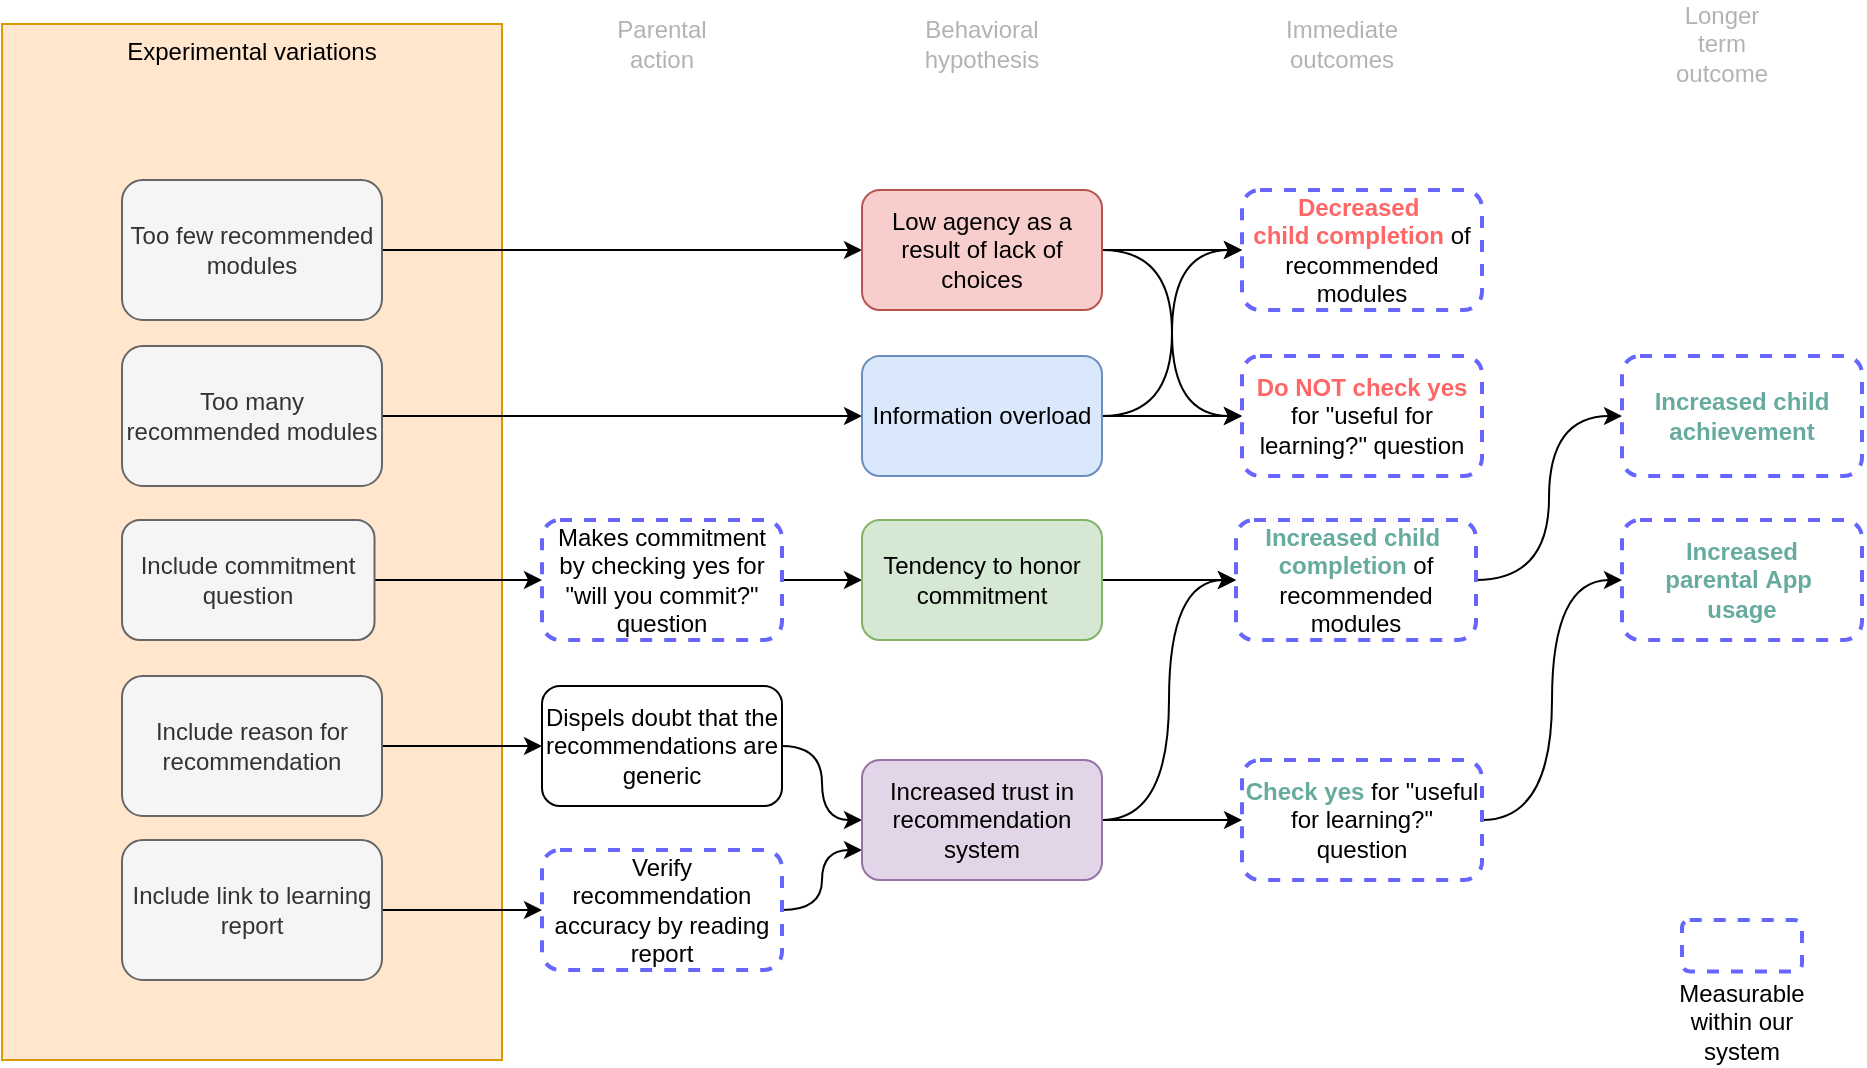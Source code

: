 <mxfile version="13.8.0" type="github">
  <diagram id="zhd-Uvh-itd-zUCHIrJH" name="Page-1">
    <mxGraphModel dx="1426" dy="1905" grid="1" gridSize="10" guides="1" tooltips="1" connect="1" arrows="1" fold="1" page="1" pageScale="1" pageWidth="827" pageHeight="1169" math="0" shadow="0">
      <root>
        <mxCell id="0" />
        <mxCell id="1" parent="0" />
        <mxCell id="zPzuGnTjDfx3dbXrWhTj-70" value="Experimental variations" style="rounded=0;whiteSpace=wrap;html=1;strokeWidth=1;verticalAlign=top;fillColor=#ffe6cc;strokeColor=#d79b00;" vertex="1" parent="1">
          <mxGeometry x="210.01" y="-748" width="249.99" height="518" as="geometry" />
        </mxCell>
        <mxCell id="zPzuGnTjDfx3dbXrWhTj-93" style="edgeStyle=none;rounded=0;orthogonalLoop=1;jettySize=auto;html=1;exitX=1;exitY=0.5;exitDx=0;exitDy=0;entryX=0;entryY=0.5;entryDx=0;entryDy=0;fontColor=#B3B3B3;" edge="1" parent="1" source="zPzuGnTjDfx3dbXrWhTj-4" target="zPzuGnTjDfx3dbXrWhTj-59">
          <mxGeometry relative="1" as="geometry" />
        </mxCell>
        <mxCell id="zPzuGnTjDfx3dbXrWhTj-4" value="Include commitment question" style="rounded=1;whiteSpace=wrap;html=1;strokeWidth=1;fillColor=#f5f5f5;strokeColor=#666666;fontColor=#333333;" vertex="1" parent="1">
          <mxGeometry x="270.01" y="-500" width="126.25" height="60" as="geometry" />
        </mxCell>
        <mxCell id="zPzuGnTjDfx3dbXrWhTj-96" style="edgeStyle=none;rounded=0;orthogonalLoop=1;jettySize=auto;html=1;exitX=1;exitY=0.5;exitDx=0;exitDy=0;entryX=0;entryY=0.5;entryDx=0;entryDy=0;fontColor=#B3B3B3;" edge="1" parent="1" source="zPzuGnTjDfx3dbXrWhTj-7" target="zPzuGnTjDfx3dbXrWhTj-50">
          <mxGeometry relative="1" as="geometry" />
        </mxCell>
        <mxCell id="zPzuGnTjDfx3dbXrWhTj-7" value="Include reason for recommendation" style="rounded=1;whiteSpace=wrap;html=1;fillColor=#f5f5f5;strokeWidth=1;strokeColor=#666666;fontColor=#333333;" vertex="1" parent="1">
          <mxGeometry x="270.005" y="-422" width="130" height="70" as="geometry" />
        </mxCell>
        <mxCell id="zPzuGnTjDfx3dbXrWhTj-87" style="edgeStyle=orthogonalEdgeStyle;rounded=0;orthogonalLoop=1;jettySize=auto;html=1;exitX=1;exitY=0.5;exitDx=0;exitDy=0;entryX=0;entryY=0.5;entryDx=0;entryDy=0;fontColor=#B3B3B3;" edge="1" parent="1" source="zPzuGnTjDfx3dbXrWhTj-9" target="zPzuGnTjDfx3dbXrWhTj-62">
          <mxGeometry relative="1" as="geometry" />
        </mxCell>
        <mxCell id="zPzuGnTjDfx3dbXrWhTj-9" value="Too few recommended modules" style="rounded=1;whiteSpace=wrap;html=1;fillColor=#f5f5f5;strokeWidth=1;strokeColor=#666666;fontColor=#333333;" vertex="1" parent="1">
          <mxGeometry x="270.005" y="-670" width="130" height="70" as="geometry" />
        </mxCell>
        <mxCell id="zPzuGnTjDfx3dbXrWhTj-97" style="edgeStyle=none;rounded=0;orthogonalLoop=1;jettySize=auto;html=1;exitX=1;exitY=0.5;exitDx=0;exitDy=0;fontColor=#B3B3B3;" edge="1" parent="1" source="zPzuGnTjDfx3dbXrWhTj-21" target="zPzuGnTjDfx3dbXrWhTj-51">
          <mxGeometry relative="1" as="geometry" />
        </mxCell>
        <mxCell id="zPzuGnTjDfx3dbXrWhTj-21" value="Include link to learning report" style="rounded=1;whiteSpace=wrap;html=1;fillColor=#f5f5f5;strokeWidth=1;strokeColor=#666666;fontColor=#333333;" vertex="1" parent="1">
          <mxGeometry x="270.005" y="-340" width="130" height="70" as="geometry" />
        </mxCell>
        <mxCell id="zPzuGnTjDfx3dbXrWhTj-92" style="rounded=0;orthogonalLoop=1;jettySize=auto;html=1;exitX=1;exitY=0.5;exitDx=0;exitDy=0;entryX=0;entryY=0.5;entryDx=0;entryDy=0;fontColor=#B3B3B3;" edge="1" parent="1" source="zPzuGnTjDfx3dbXrWhTj-46" target="zPzuGnTjDfx3dbXrWhTj-61">
          <mxGeometry relative="1" as="geometry" />
        </mxCell>
        <mxCell id="zPzuGnTjDfx3dbXrWhTj-46" value="Too many recommended modules" style="rounded=1;whiteSpace=wrap;html=1;fillColor=#f5f5f5;strokeWidth=1;strokeColor=#666666;fontColor=#333333;" vertex="1" parent="1">
          <mxGeometry x="270.005" y="-587" width="130" height="70" as="geometry" />
        </mxCell>
        <mxCell id="zPzuGnTjDfx3dbXrWhTj-101" style="edgeStyle=orthogonalEdgeStyle;curved=1;rounded=0;orthogonalLoop=1;jettySize=auto;html=1;exitX=1;exitY=0.5;exitDx=0;exitDy=0;entryX=0;entryY=0.75;entryDx=0;entryDy=0;fontColor=#B3B3B3;" edge="1" parent="1" source="zPzuGnTjDfx3dbXrWhTj-51" target="zPzuGnTjDfx3dbXrWhTj-74">
          <mxGeometry relative="1" as="geometry" />
        </mxCell>
        <mxCell id="zPzuGnTjDfx3dbXrWhTj-51" value="Verify recommendation accuracy by reading report" style="rounded=1;whiteSpace=wrap;html=1;dashed=1;strokeWidth=2;strokeColor=#6666FF;" vertex="1" parent="1">
          <mxGeometry x="480" y="-335" width="120" height="60" as="geometry" />
        </mxCell>
        <mxCell id="zPzuGnTjDfx3dbXrWhTj-53" value="" style="group" vertex="1" connectable="0" parent="1">
          <mxGeometry x="1040" y="-300" width="80" height="60" as="geometry" />
        </mxCell>
        <mxCell id="zPzuGnTjDfx3dbXrWhTj-27" value="" style="rounded=1;whiteSpace=wrap;html=1;dashed=1;strokeWidth=2;strokeColor=#6666FF;" vertex="1" parent="zPzuGnTjDfx3dbXrWhTj-53">
          <mxGeometry x="10" width="60" height="25.714" as="geometry" />
        </mxCell>
        <mxCell id="zPzuGnTjDfx3dbXrWhTj-52" value="Measurable within our system" style="text;html=1;strokeColor=none;fillColor=none;align=center;verticalAlign=middle;whiteSpace=wrap;rounded=0;dashed=1;" vertex="1" parent="zPzuGnTjDfx3dbXrWhTj-53">
          <mxGeometry y="42.857" width="80" height="17.143" as="geometry" />
        </mxCell>
        <mxCell id="zPzuGnTjDfx3dbXrWhTj-107" style="edgeStyle=orthogonalEdgeStyle;curved=1;rounded=0;orthogonalLoop=1;jettySize=auto;html=1;exitX=1;exitY=0.5;exitDx=0;exitDy=0;entryX=0;entryY=0.5;entryDx=0;entryDy=0;fontColor=#B3B3B3;" edge="1" parent="1" source="zPzuGnTjDfx3dbXrWhTj-58" target="zPzuGnTjDfx3dbXrWhTj-86">
          <mxGeometry relative="1" as="geometry" />
        </mxCell>
        <mxCell id="zPzuGnTjDfx3dbXrWhTj-58" value="&lt;b&gt;&lt;font color=&quot;#67ab9f&quot;&gt;Check yes&lt;/font&gt; &lt;/b&gt;for &quot;useful for learning?&quot; question" style="rounded=1;whiteSpace=wrap;html=1;dashed=1;strokeWidth=2;strokeColor=#6666FF;" vertex="1" parent="1">
          <mxGeometry x="830" y="-380" width="120" height="60" as="geometry" />
        </mxCell>
        <mxCell id="zPzuGnTjDfx3dbXrWhTj-94" style="edgeStyle=none;rounded=0;orthogonalLoop=1;jettySize=auto;html=1;exitX=1;exitY=0.5;exitDx=0;exitDy=0;entryX=0;entryY=0.5;entryDx=0;entryDy=0;fontColor=#B3B3B3;" edge="1" parent="1" source="zPzuGnTjDfx3dbXrWhTj-59" target="zPzuGnTjDfx3dbXrWhTj-73">
          <mxGeometry relative="1" as="geometry" />
        </mxCell>
        <mxCell id="zPzuGnTjDfx3dbXrWhTj-59" value="Makes commitment by checking yes for &quot;will you commit?&quot; question" style="rounded=1;whiteSpace=wrap;html=1;dashed=1;strokeWidth=2;strokeColor=#6666FF;fillColor=none;" vertex="1" parent="1">
          <mxGeometry x="480" y="-500" width="120" height="60" as="geometry" />
        </mxCell>
        <mxCell id="zPzuGnTjDfx3dbXrWhTj-89" style="edgeStyle=orthogonalEdgeStyle;rounded=0;orthogonalLoop=1;jettySize=auto;html=1;exitX=1;exitY=0.5;exitDx=0;exitDy=0;entryX=0;entryY=0.5;entryDx=0;entryDy=0;fontColor=#B3B3B3;" edge="1" parent="1" source="zPzuGnTjDfx3dbXrWhTj-61" target="zPzuGnTjDfx3dbXrWhTj-63">
          <mxGeometry relative="1" as="geometry" />
        </mxCell>
        <mxCell id="zPzuGnTjDfx3dbXrWhTj-91" style="edgeStyle=orthogonalEdgeStyle;rounded=0;orthogonalLoop=1;jettySize=auto;html=1;exitX=1;exitY=0.5;exitDx=0;exitDy=0;entryX=0;entryY=0.5;entryDx=0;entryDy=0;fontColor=#B3B3B3;curved=1;" edge="1" parent="1" source="zPzuGnTjDfx3dbXrWhTj-61" target="zPzuGnTjDfx3dbXrWhTj-75">
          <mxGeometry relative="1" as="geometry" />
        </mxCell>
        <mxCell id="zPzuGnTjDfx3dbXrWhTj-61" value="Information overload" style="rounded=1;whiteSpace=wrap;html=1;fillColor=#dae8fc;strokeColor=#6c8ebf;" vertex="1" parent="1">
          <mxGeometry x="640" y="-582" width="120" height="60" as="geometry" />
        </mxCell>
        <mxCell id="zPzuGnTjDfx3dbXrWhTj-88" style="edgeStyle=orthogonalEdgeStyle;rounded=0;orthogonalLoop=1;jettySize=auto;html=1;exitX=1;exitY=0.5;exitDx=0;exitDy=0;entryX=0;entryY=0.5;entryDx=0;entryDy=0;fontColor=#B3B3B3;" edge="1" parent="1" source="zPzuGnTjDfx3dbXrWhTj-62" target="zPzuGnTjDfx3dbXrWhTj-75">
          <mxGeometry relative="1" as="geometry" />
        </mxCell>
        <mxCell id="zPzuGnTjDfx3dbXrWhTj-90" style="edgeStyle=orthogonalEdgeStyle;rounded=0;orthogonalLoop=1;jettySize=auto;html=1;exitX=1;exitY=0.5;exitDx=0;exitDy=0;entryX=0;entryY=0.5;entryDx=0;entryDy=0;fontColor=#B3B3B3;curved=1;" edge="1" parent="1" source="zPzuGnTjDfx3dbXrWhTj-62" target="zPzuGnTjDfx3dbXrWhTj-63">
          <mxGeometry relative="1" as="geometry" />
        </mxCell>
        <mxCell id="zPzuGnTjDfx3dbXrWhTj-62" value="Low agency as a result of lack of choices" style="rounded=1;whiteSpace=wrap;html=1;fillColor=#f8cecc;strokeColor=#b85450;" vertex="1" parent="1">
          <mxGeometry x="640" y="-665" width="120" height="60" as="geometry" />
        </mxCell>
        <mxCell id="zPzuGnTjDfx3dbXrWhTj-63" value="&lt;b&gt;&lt;font color=&quot;#ff6666&quot;&gt;Do NOT check yes&lt;/font&gt;&lt;/b&gt; for &quot;useful for learning?&quot; question" style="rounded=1;whiteSpace=wrap;html=1;dashed=1;strokeWidth=2;strokeColor=#6666FF;" vertex="1" parent="1">
          <mxGeometry x="830" y="-582" width="120" height="60" as="geometry" />
        </mxCell>
        <mxCell id="zPzuGnTjDfx3dbXrWhTj-106" style="edgeStyle=orthogonalEdgeStyle;curved=1;rounded=0;orthogonalLoop=1;jettySize=auto;html=1;exitX=1;exitY=0.5;exitDx=0;exitDy=0;entryX=0;entryY=0.5;entryDx=0;entryDy=0;fontColor=#B3B3B3;" edge="1" parent="1" source="zPzuGnTjDfx3dbXrWhTj-68" target="zPzuGnTjDfx3dbXrWhTj-72">
          <mxGeometry relative="1" as="geometry" />
        </mxCell>
        <mxCell id="zPzuGnTjDfx3dbXrWhTj-68" value="&lt;font color=&quot;#67ab9f&quot;&gt;&lt;b&gt;Increased&lt;/b&gt;&amp;nbsp;&lt;b&gt;child&amp;nbsp;&lt;br&gt;completion&lt;/b&gt;&lt;/font&gt;&amp;nbsp;of recommended modules" style="rounded=1;whiteSpace=wrap;html=1;dashed=1;strokeWidth=2;strokeColor=#6666FF;" vertex="1" parent="1">
          <mxGeometry x="827" y="-500" width="120" height="60" as="geometry" />
        </mxCell>
        <mxCell id="zPzuGnTjDfx3dbXrWhTj-72" value="&lt;font color=&quot;#67ab9f&quot;&gt;&lt;b&gt;Increased child achievement&lt;/b&gt;&lt;/font&gt;" style="rounded=1;whiteSpace=wrap;html=1;dashed=1;strokeWidth=2;strokeColor=#6666FF;" vertex="1" parent="1">
          <mxGeometry x="1020" y="-582" width="120" height="60" as="geometry" />
        </mxCell>
        <mxCell id="zPzuGnTjDfx3dbXrWhTj-104" style="edgeStyle=orthogonalEdgeStyle;curved=1;rounded=0;orthogonalLoop=1;jettySize=auto;html=1;exitX=1;exitY=0.5;exitDx=0;exitDy=0;entryX=0;entryY=0.5;entryDx=0;entryDy=0;fontColor=#B3B3B3;" edge="1" parent="1" source="zPzuGnTjDfx3dbXrWhTj-73" target="zPzuGnTjDfx3dbXrWhTj-68">
          <mxGeometry relative="1" as="geometry" />
        </mxCell>
        <mxCell id="zPzuGnTjDfx3dbXrWhTj-73" value="Tendency to honor commitment" style="rounded=1;whiteSpace=wrap;html=1;fillColor=#d5e8d4;strokeColor=#82b366;" vertex="1" parent="1">
          <mxGeometry x="640" y="-500" width="120" height="60" as="geometry" />
        </mxCell>
        <mxCell id="zPzuGnTjDfx3dbXrWhTj-100" style="edgeStyle=orthogonalEdgeStyle;curved=1;rounded=0;orthogonalLoop=1;jettySize=auto;html=1;exitX=1;exitY=0.5;exitDx=0;exitDy=0;entryX=0;entryY=0.5;entryDx=0;entryDy=0;fontColor=#B3B3B3;" edge="1" parent="1" source="zPzuGnTjDfx3dbXrWhTj-50" target="zPzuGnTjDfx3dbXrWhTj-74">
          <mxGeometry relative="1" as="geometry" />
        </mxCell>
        <mxCell id="zPzuGnTjDfx3dbXrWhTj-50" value="Dispels doubt that the recommendations are generic" style="rounded=1;whiteSpace=wrap;html=1;" vertex="1" parent="1">
          <mxGeometry x="480" y="-417" width="120" height="60" as="geometry" />
        </mxCell>
        <mxCell id="zPzuGnTjDfx3dbXrWhTj-102" style="edgeStyle=orthogonalEdgeStyle;curved=1;rounded=0;orthogonalLoop=1;jettySize=auto;html=1;exitX=1;exitY=0.5;exitDx=0;exitDy=0;entryX=0;entryY=0.5;entryDx=0;entryDy=0;fontColor=#B3B3B3;" edge="1" parent="1" source="zPzuGnTjDfx3dbXrWhTj-74" target="zPzuGnTjDfx3dbXrWhTj-68">
          <mxGeometry relative="1" as="geometry" />
        </mxCell>
        <mxCell id="zPzuGnTjDfx3dbXrWhTj-103" style="edgeStyle=orthogonalEdgeStyle;curved=1;rounded=0;orthogonalLoop=1;jettySize=auto;html=1;exitX=1;exitY=0.5;exitDx=0;exitDy=0;entryX=0;entryY=0.5;entryDx=0;entryDy=0;fontColor=#B3B3B3;" edge="1" parent="1" source="zPzuGnTjDfx3dbXrWhTj-74" target="zPzuGnTjDfx3dbXrWhTj-58">
          <mxGeometry relative="1" as="geometry" />
        </mxCell>
        <mxCell id="zPzuGnTjDfx3dbXrWhTj-74" value="&lt;span&gt;Increased trust in recommendation system&lt;/span&gt;" style="rounded=1;whiteSpace=wrap;html=1;strokeColor=#9673a6;strokeWidth=1;fillColor=#e1d5e7;" vertex="1" parent="1">
          <mxGeometry x="640" y="-380" width="120" height="60" as="geometry" />
        </mxCell>
        <mxCell id="zPzuGnTjDfx3dbXrWhTj-75" value="&lt;font color=&quot;#ff6666&quot;&gt;&lt;b&gt;Decreased&lt;/b&gt;&amp;nbsp;&lt;br&gt;&lt;b&gt;child completion&lt;/b&gt;&lt;/font&gt; of recommended modules" style="rounded=1;whiteSpace=wrap;html=1;dashed=1;strokeWidth=2;strokeColor=#6666FF;" vertex="1" parent="1">
          <mxGeometry x="830" y="-665" width="120" height="60" as="geometry" />
        </mxCell>
        <mxCell id="zPzuGnTjDfx3dbXrWhTj-80" value="Behavioral hypothesis" style="text;html=1;strokeColor=none;fillColor=none;align=center;verticalAlign=middle;whiteSpace=wrap;rounded=0;fontColor=#B3B3B3;" vertex="1" parent="1">
          <mxGeometry x="680" y="-748" width="40" height="20" as="geometry" />
        </mxCell>
        <mxCell id="zPzuGnTjDfx3dbXrWhTj-81" value="Parental action" style="text;html=1;strokeColor=none;fillColor=none;align=center;verticalAlign=middle;whiteSpace=wrap;rounded=0;fontColor=#B3B3B3;" vertex="1" parent="1">
          <mxGeometry x="520" y="-748" width="40" height="20" as="geometry" />
        </mxCell>
        <mxCell id="zPzuGnTjDfx3dbXrWhTj-83" value="Immediate outcomes" style="text;html=1;strokeColor=none;fillColor=none;align=center;verticalAlign=middle;whiteSpace=wrap;rounded=0;fontColor=#B3B3B3;" vertex="1" parent="1">
          <mxGeometry x="860" y="-748" width="40" height="20" as="geometry" />
        </mxCell>
        <mxCell id="zPzuGnTjDfx3dbXrWhTj-84" value="Longer term outcome" style="text;html=1;strokeColor=none;fillColor=none;align=center;verticalAlign=middle;whiteSpace=wrap;rounded=0;fontColor=#B3B3B3;" vertex="1" parent="1">
          <mxGeometry x="1050" y="-748" width="40" height="20" as="geometry" />
        </mxCell>
        <mxCell id="zPzuGnTjDfx3dbXrWhTj-86" value="&lt;font color=&quot;#67ab9f&quot;&gt;&lt;b&gt;Increased parental&amp;nbsp;&lt;/b&gt;&lt;/font&gt;&lt;b style=&quot;color: rgb(103 , 171 , 159)&quot;&gt;App&amp;nbsp;&lt;/b&gt;&lt;font color=&quot;#67ab9f&quot;&gt;&lt;b&gt;&lt;br&gt;usage&lt;/b&gt;&lt;/font&gt;" style="rounded=1;whiteSpace=wrap;html=1;dashed=1;strokeWidth=2;strokeColor=#6666FF;" vertex="1" parent="1">
          <mxGeometry x="1020" y="-500" width="120" height="60" as="geometry" />
        </mxCell>
      </root>
    </mxGraphModel>
  </diagram>
</mxfile>
